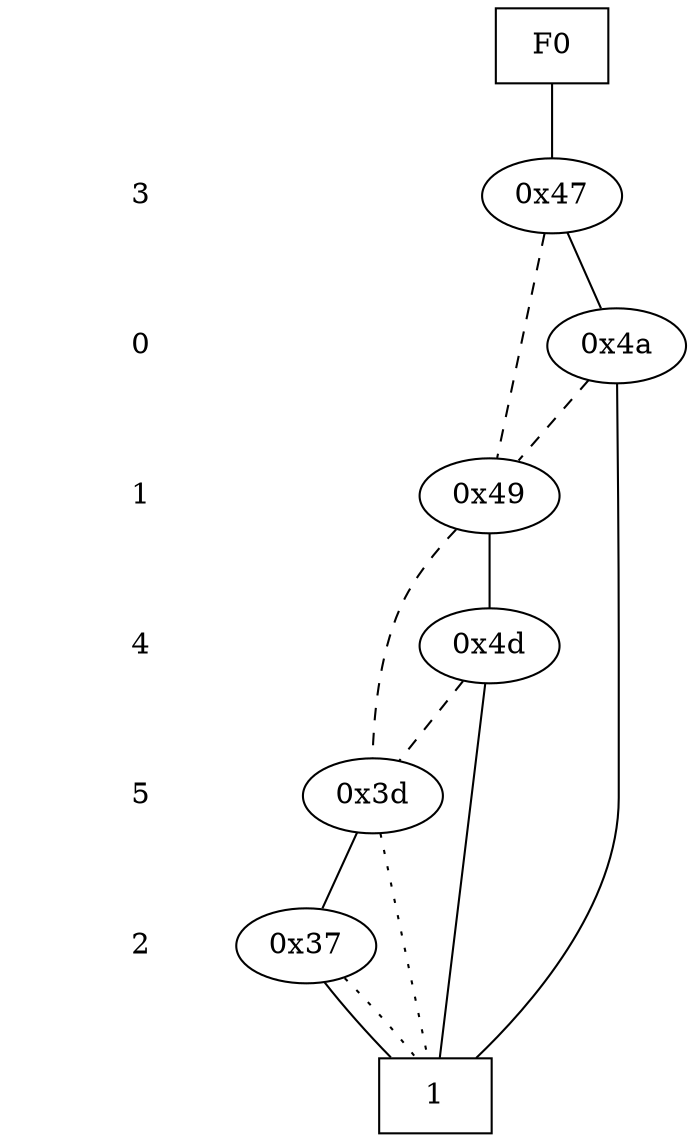 digraph "DD" {
size = "7.5,10"
center = true;
edge [dir = none];
{ node [shape = plaintext];
  edge [style = invis];
  "CONST NODES" [style = invis];
" 3 " -> " 0 " -> " 1 " -> " 4 " -> " 5 " -> " 2 " -> "CONST NODES"; 
}
{ rank = same; node [shape = box]; edge [style = invis];
"F0"; }
{ rank = same; " 3 ";
"0x47";
}
{ rank = same; " 0 ";
"0x4a";
}
{ rank = same; " 1 ";
"0x49";
}
{ rank = same; " 4 ";
"0x4d";
}
{ rank = same; " 5 ";
"0x3d";
}
{ rank = same; " 2 ";
"0x37";
}
{ rank = same; "CONST NODES";
{ node [shape = box]; "0x31";
}
}
"F0" -> "0x47" [style = solid];
"0x47" -> "0x4a";
"0x47" -> "0x49" [style = dashed];
"0x4a" -> "0x31";
"0x4a" -> "0x49" [style = dashed];
"0x49" -> "0x4d";
"0x49" -> "0x3d" [style = dashed];
"0x4d" -> "0x31";
"0x4d" -> "0x3d" [style = dashed];
"0x3d" -> "0x37";
"0x3d" -> "0x31" [style = dotted];
"0x37" -> "0x31";
"0x37" -> "0x31" [style = dotted];
"0x31" [label = "1"];
}
